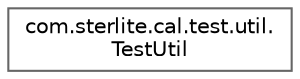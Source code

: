 digraph "Graphical Class Hierarchy"
{
 // LATEX_PDF_SIZE
  bgcolor="transparent";
  edge [fontname=Helvetica,fontsize=10,labelfontname=Helvetica,labelfontsize=10];
  node [fontname=Helvetica,fontsize=10,shape=box,height=0.2,width=0.4];
  rankdir="LR";
  Node0 [id="Node000000",label="com.sterlite.cal.test.util.\lTestUtil",height=0.2,width=0.4,color="grey40", fillcolor="white", style="filled",URL="$classcom_1_1sterlite_1_1cal_1_1test_1_1util_1_1_test_util.html",tooltip=" "];
}
